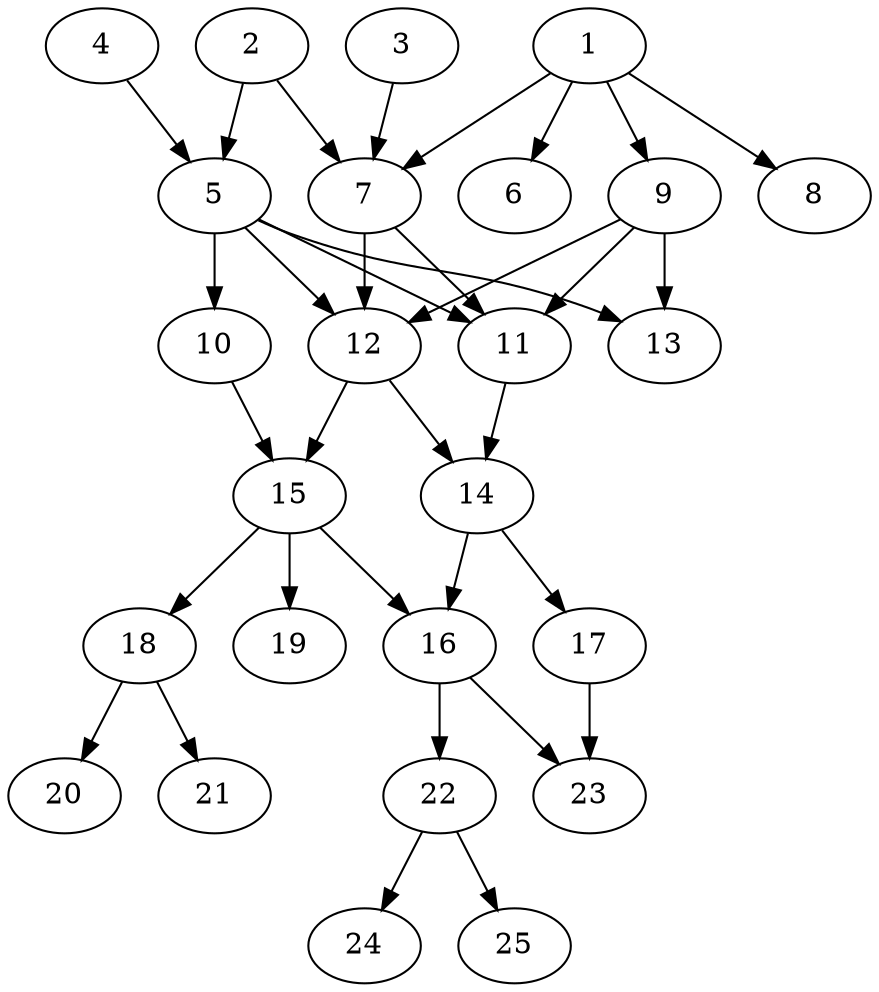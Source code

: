 // DAG automatically generated by daggen at Thu Oct  3 14:00:40 2019
// ./daggen --dot -n 25 --ccr 0.4 --fat 0.5 --regular 0.5 --density 0.6 --mindata 5242880 --maxdata 52428800 
digraph G {
  1 [size="106997760", alpha="0.04", expect_size="42799104"] 
  1 -> 6 [size ="42799104"]
  1 -> 7 [size ="42799104"]
  1 -> 8 [size ="42799104"]
  1 -> 9 [size ="42799104"]
  2 [size="53847040", alpha="0.04", expect_size="21538816"] 
  2 -> 5 [size ="21538816"]
  2 -> 7 [size ="21538816"]
  3 [size="31262720", alpha="0.12", expect_size="12505088"] 
  3 -> 7 [size ="12505088"]
  4 [size="111562240", alpha="0.18", expect_size="44624896"] 
  4 -> 5 [size ="44624896"]
  5 [size="100293120", alpha="0.19", expect_size="40117248"] 
  5 -> 10 [size ="40117248"]
  5 -> 11 [size ="40117248"]
  5 -> 12 [size ="40117248"]
  5 -> 13 [size ="40117248"]
  6 [size="108869120", alpha="0.09", expect_size="43547648"] 
  7 [size="104417280", alpha="0.09", expect_size="41766912"] 
  7 -> 11 [size ="41766912"]
  7 -> 12 [size ="41766912"]
  8 [size="108976640", alpha="0.17", expect_size="43590656"] 
  9 [size="63326720", alpha="0.11", expect_size="25330688"] 
  9 -> 11 [size ="25330688"]
  9 -> 12 [size ="25330688"]
  9 -> 13 [size ="25330688"]
  10 [size="90721280", alpha="0.02", expect_size="36288512"] 
  10 -> 15 [size ="36288512"]
  11 [size="39784960", alpha="0.17", expect_size="15913984"] 
  11 -> 14 [size ="15913984"]
  12 [size="61662720", alpha="0.07", expect_size="24665088"] 
  12 -> 14 [size ="24665088"]
  12 -> 15 [size ="24665088"]
  13 [size="86686720", alpha="0.07", expect_size="34674688"] 
  14 [size="39787520", alpha="0.14", expect_size="15915008"] 
  14 -> 16 [size ="15915008"]
  14 -> 17 [size ="15915008"]
  15 [size="26782720", alpha="0.08", expect_size="10713088"] 
  15 -> 16 [size ="10713088"]
  15 -> 18 [size ="10713088"]
  15 -> 19 [size ="10713088"]
  16 [size="22213120", alpha="0.06", expect_size="8885248"] 
  16 -> 22 [size ="8885248"]
  16 -> 23 [size ="8885248"]
  17 [size="76485120", alpha="0.04", expect_size="30594048"] 
  17 -> 23 [size ="30594048"]
  18 [size="13120000", alpha="0.07", expect_size="5248000"] 
  18 -> 20 [size ="5248000"]
  18 -> 21 [size ="5248000"]
  19 [size="111037440", alpha="0.09", expect_size="44414976"] 
  20 [size="57477120", alpha="0.01", expect_size="22990848"] 
  21 [size="71733760", alpha="0.10", expect_size="28693504"] 
  22 [size="55856640", alpha="0.05", expect_size="22342656"] 
  22 -> 24 [size ="22342656"]
  22 -> 25 [size ="22342656"]
  23 [size="99207680", alpha="0.03", expect_size="39683072"] 
  24 [size="22502400", alpha="0.18", expect_size="9000960"] 
  25 [size="103370240", alpha="0.08", expect_size="41348096"] 
}
